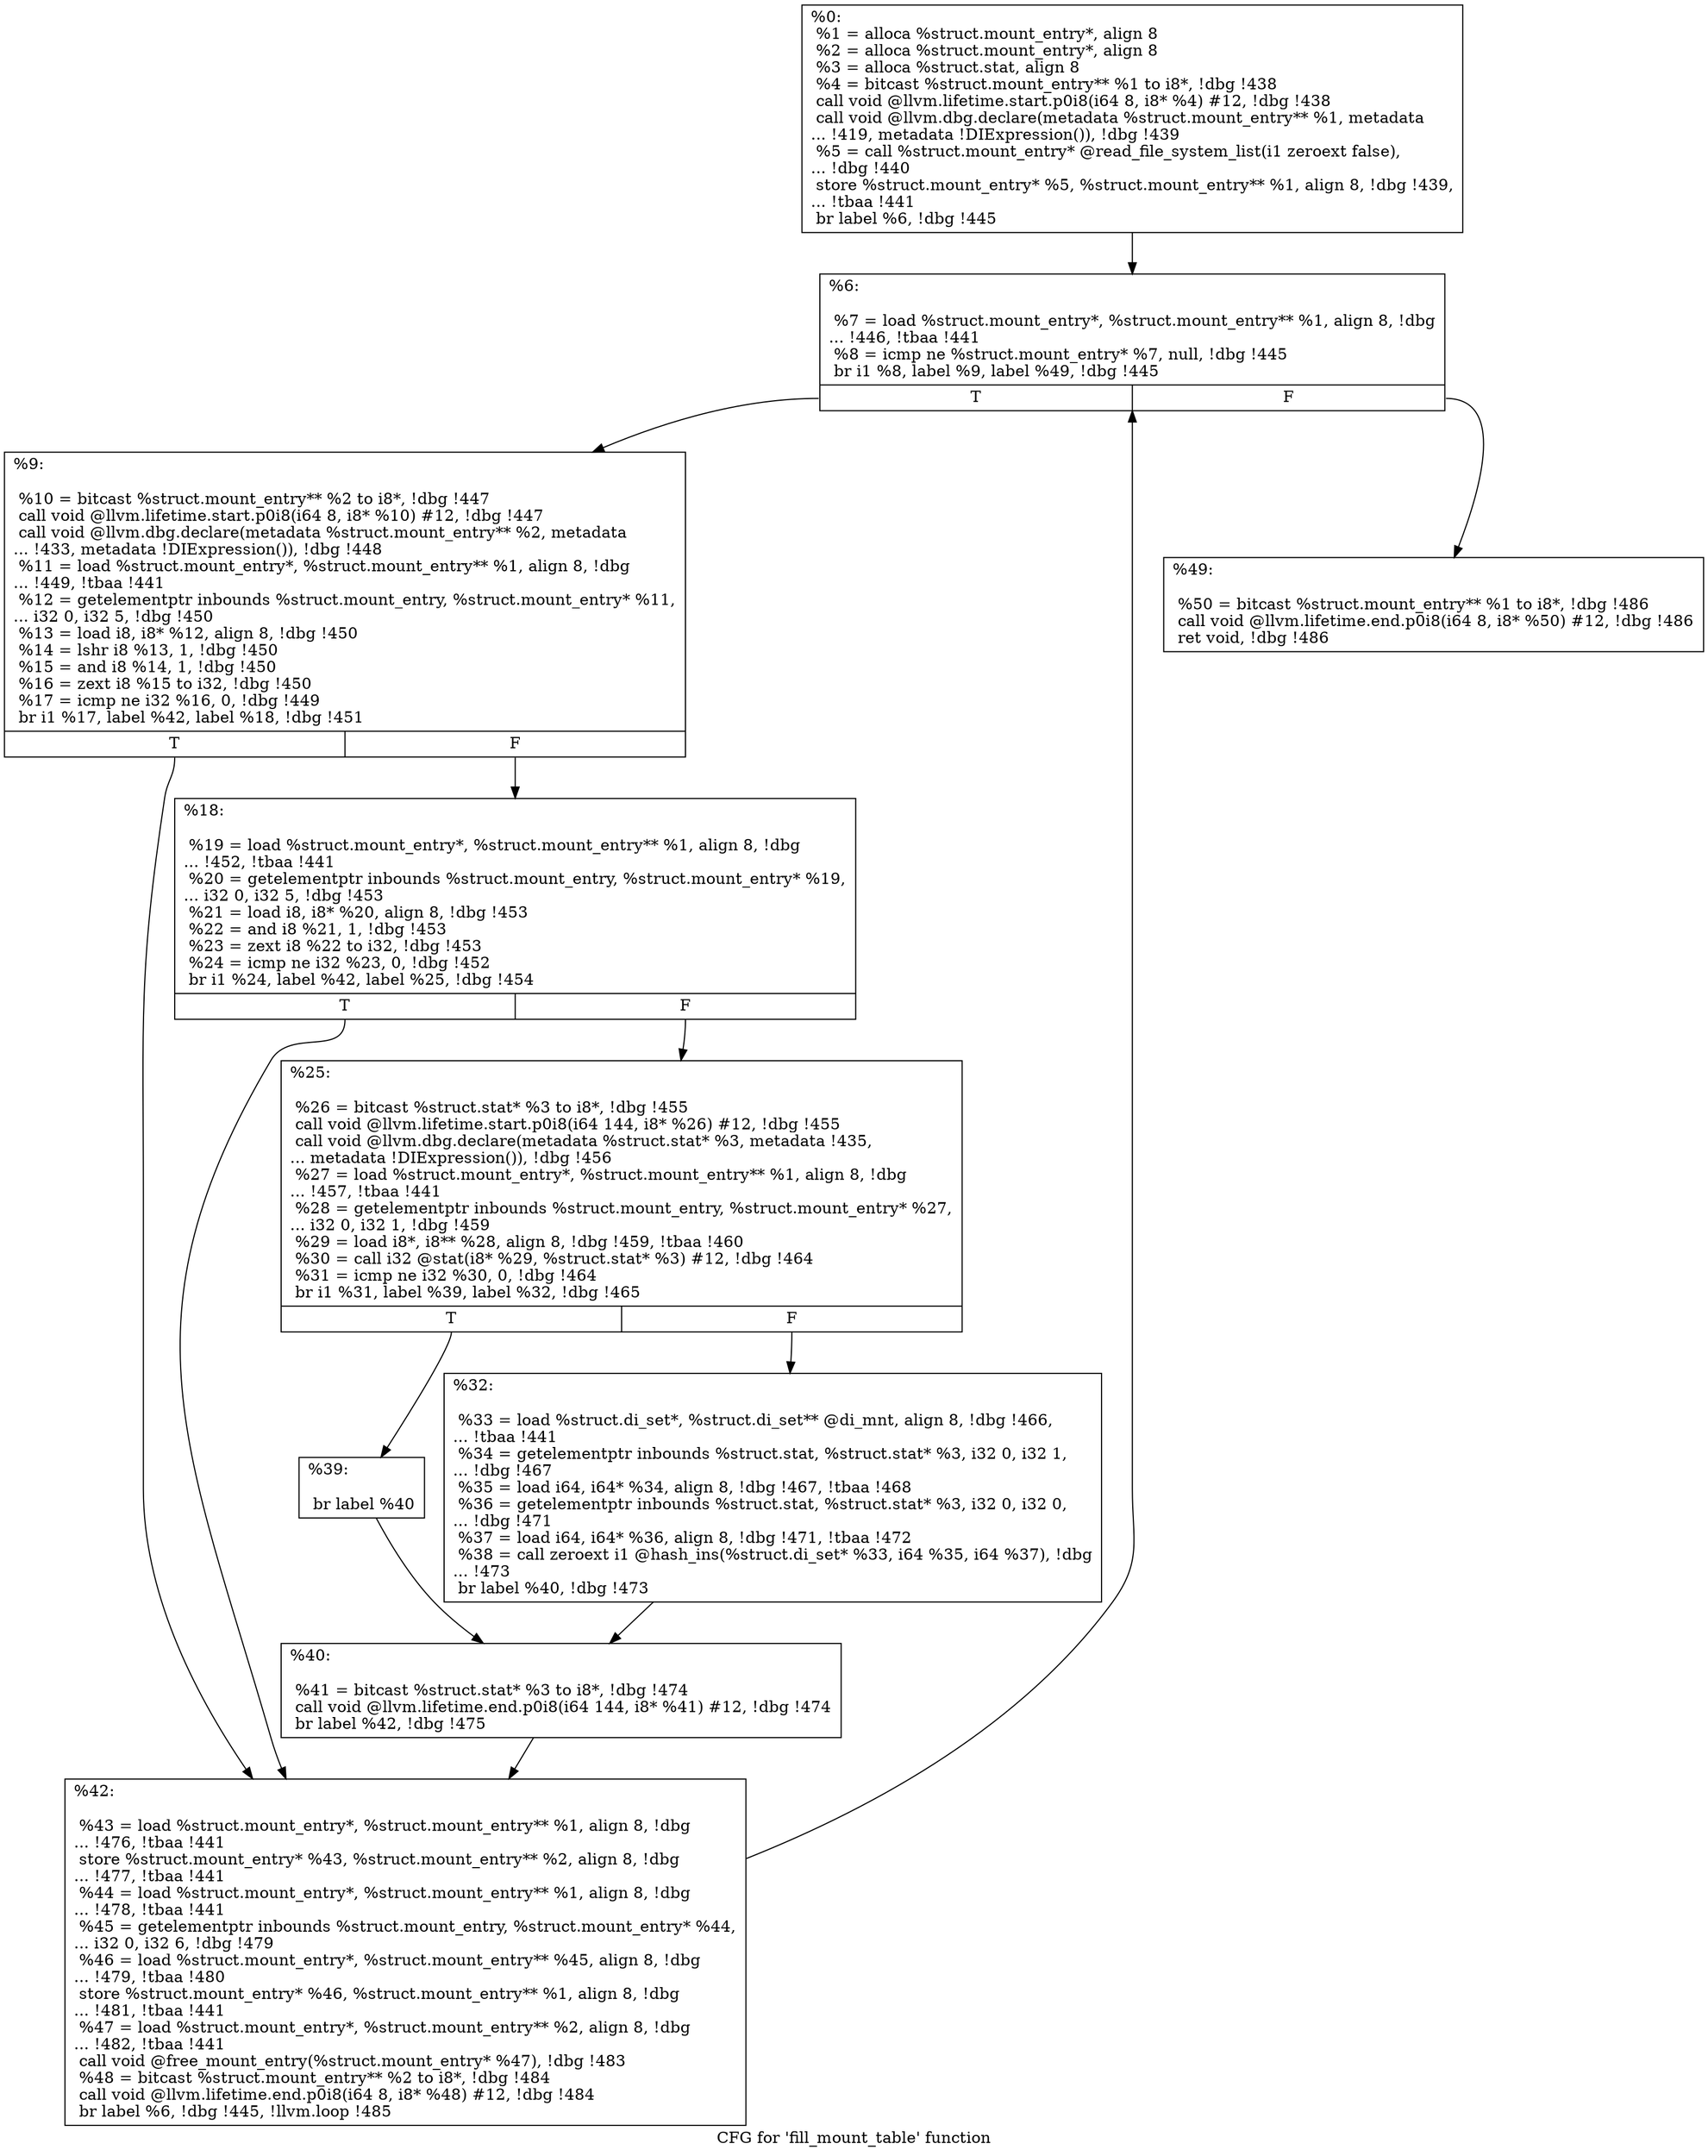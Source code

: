 digraph "CFG for 'fill_mount_table' function" {
	label="CFG for 'fill_mount_table' function";

	Node0x12e51e0 [shape=record,label="{%0:\l  %1 = alloca %struct.mount_entry*, align 8\l  %2 = alloca %struct.mount_entry*, align 8\l  %3 = alloca %struct.stat, align 8\l  %4 = bitcast %struct.mount_entry** %1 to i8*, !dbg !438\l  call void @llvm.lifetime.start.p0i8(i64 8, i8* %4) #12, !dbg !438\l  call void @llvm.dbg.declare(metadata %struct.mount_entry** %1, metadata\l... !419, metadata !DIExpression()), !dbg !439\l  %5 = call %struct.mount_entry* @read_file_system_list(i1 zeroext false),\l... !dbg !440\l  store %struct.mount_entry* %5, %struct.mount_entry** %1, align 8, !dbg !439,\l... !tbaa !441\l  br label %6, !dbg !445\l}"];
	Node0x12e51e0 -> Node0x12e5290;
	Node0x12e5290 [shape=record,label="{%6:\l\l  %7 = load %struct.mount_entry*, %struct.mount_entry** %1, align 8, !dbg\l... !446, !tbaa !441\l  %8 = icmp ne %struct.mount_entry* %7, null, !dbg !445\l  br i1 %8, label %9, label %49, !dbg !445\l|{<s0>T|<s1>F}}"];
	Node0x12e5290:s0 -> Node0x12e52e0;
	Node0x12e5290:s1 -> Node0x12e5510;
	Node0x12e52e0 [shape=record,label="{%9:\l\l  %10 = bitcast %struct.mount_entry** %2 to i8*, !dbg !447\l  call void @llvm.lifetime.start.p0i8(i64 8, i8* %10) #12, !dbg !447\l  call void @llvm.dbg.declare(metadata %struct.mount_entry** %2, metadata\l... !433, metadata !DIExpression()), !dbg !448\l  %11 = load %struct.mount_entry*, %struct.mount_entry** %1, align 8, !dbg\l... !449, !tbaa !441\l  %12 = getelementptr inbounds %struct.mount_entry, %struct.mount_entry* %11,\l... i32 0, i32 5, !dbg !450\l  %13 = load i8, i8* %12, align 8, !dbg !450\l  %14 = lshr i8 %13, 1, !dbg !450\l  %15 = and i8 %14, 1, !dbg !450\l  %16 = zext i8 %15 to i32, !dbg !450\l  %17 = icmp ne i32 %16, 0, !dbg !449\l  br i1 %17, label %42, label %18, !dbg !451\l|{<s0>T|<s1>F}}"];
	Node0x12e52e0:s0 -> Node0x12e54c0;
	Node0x12e52e0:s1 -> Node0x12e5330;
	Node0x12e5330 [shape=record,label="{%18:\l\l  %19 = load %struct.mount_entry*, %struct.mount_entry** %1, align 8, !dbg\l... !452, !tbaa !441\l  %20 = getelementptr inbounds %struct.mount_entry, %struct.mount_entry* %19,\l... i32 0, i32 5, !dbg !453\l  %21 = load i8, i8* %20, align 8, !dbg !453\l  %22 = and i8 %21, 1, !dbg !453\l  %23 = zext i8 %22 to i32, !dbg !453\l  %24 = icmp ne i32 %23, 0, !dbg !452\l  br i1 %24, label %42, label %25, !dbg !454\l|{<s0>T|<s1>F}}"];
	Node0x12e5330:s0 -> Node0x12e54c0;
	Node0x12e5330:s1 -> Node0x12e5380;
	Node0x12e5380 [shape=record,label="{%25:\l\l  %26 = bitcast %struct.stat* %3 to i8*, !dbg !455\l  call void @llvm.lifetime.start.p0i8(i64 144, i8* %26) #12, !dbg !455\l  call void @llvm.dbg.declare(metadata %struct.stat* %3, metadata !435,\l... metadata !DIExpression()), !dbg !456\l  %27 = load %struct.mount_entry*, %struct.mount_entry** %1, align 8, !dbg\l... !457, !tbaa !441\l  %28 = getelementptr inbounds %struct.mount_entry, %struct.mount_entry* %27,\l... i32 0, i32 1, !dbg !459\l  %29 = load i8*, i8** %28, align 8, !dbg !459, !tbaa !460\l  %30 = call i32 @stat(i8* %29, %struct.stat* %3) #12, !dbg !464\l  %31 = icmp ne i32 %30, 0, !dbg !464\l  br i1 %31, label %39, label %32, !dbg !465\l|{<s0>T|<s1>F}}"];
	Node0x12e5380:s0 -> Node0x12e5420;
	Node0x12e5380:s1 -> Node0x12e53d0;
	Node0x12e53d0 [shape=record,label="{%32:\l\l  %33 = load %struct.di_set*, %struct.di_set** @di_mnt, align 8, !dbg !466,\l... !tbaa !441\l  %34 = getelementptr inbounds %struct.stat, %struct.stat* %3, i32 0, i32 1,\l... !dbg !467\l  %35 = load i64, i64* %34, align 8, !dbg !467, !tbaa !468\l  %36 = getelementptr inbounds %struct.stat, %struct.stat* %3, i32 0, i32 0,\l... !dbg !471\l  %37 = load i64, i64* %36, align 8, !dbg !471, !tbaa !472\l  %38 = call zeroext i1 @hash_ins(%struct.di_set* %33, i64 %35, i64 %37), !dbg\l... !473\l  br label %40, !dbg !473\l}"];
	Node0x12e53d0 -> Node0x12e5470;
	Node0x12e5420 [shape=record,label="{%39:\l\l  br label %40\l}"];
	Node0x12e5420 -> Node0x12e5470;
	Node0x12e5470 [shape=record,label="{%40:\l\l  %41 = bitcast %struct.stat* %3 to i8*, !dbg !474\l  call void @llvm.lifetime.end.p0i8(i64 144, i8* %41) #12, !dbg !474\l  br label %42, !dbg !475\l}"];
	Node0x12e5470 -> Node0x12e54c0;
	Node0x12e54c0 [shape=record,label="{%42:\l\l  %43 = load %struct.mount_entry*, %struct.mount_entry** %1, align 8, !dbg\l... !476, !tbaa !441\l  store %struct.mount_entry* %43, %struct.mount_entry** %2, align 8, !dbg\l... !477, !tbaa !441\l  %44 = load %struct.mount_entry*, %struct.mount_entry** %1, align 8, !dbg\l... !478, !tbaa !441\l  %45 = getelementptr inbounds %struct.mount_entry, %struct.mount_entry* %44,\l... i32 0, i32 6, !dbg !479\l  %46 = load %struct.mount_entry*, %struct.mount_entry** %45, align 8, !dbg\l... !479, !tbaa !480\l  store %struct.mount_entry* %46, %struct.mount_entry** %1, align 8, !dbg\l... !481, !tbaa !441\l  %47 = load %struct.mount_entry*, %struct.mount_entry** %2, align 8, !dbg\l... !482, !tbaa !441\l  call void @free_mount_entry(%struct.mount_entry* %47), !dbg !483\l  %48 = bitcast %struct.mount_entry** %2 to i8*, !dbg !484\l  call void @llvm.lifetime.end.p0i8(i64 8, i8* %48) #12, !dbg !484\l  br label %6, !dbg !445, !llvm.loop !485\l}"];
	Node0x12e54c0 -> Node0x12e5290;
	Node0x12e5510 [shape=record,label="{%49:\l\l  %50 = bitcast %struct.mount_entry** %1 to i8*, !dbg !486\l  call void @llvm.lifetime.end.p0i8(i64 8, i8* %50) #12, !dbg !486\l  ret void, !dbg !486\l}"];
}
